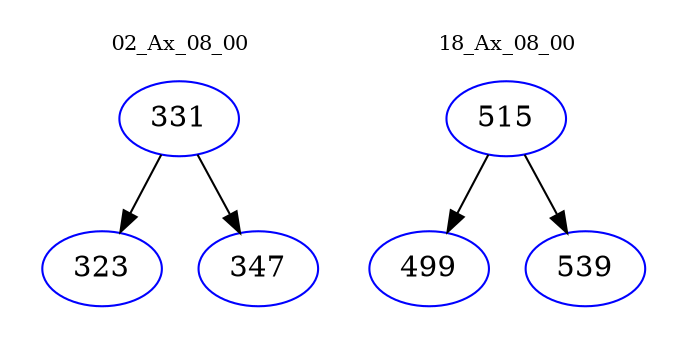digraph{
subgraph cluster_0 {
color = white
label = "02_Ax_08_00";
fontsize=10;
T0_331 [label="331", color="blue"]
T0_331 -> T0_323 [color="black"]
T0_323 [label="323", color="blue"]
T0_331 -> T0_347 [color="black"]
T0_347 [label="347", color="blue"]
}
subgraph cluster_1 {
color = white
label = "18_Ax_08_00";
fontsize=10;
T1_515 [label="515", color="blue"]
T1_515 -> T1_499 [color="black"]
T1_499 [label="499", color="blue"]
T1_515 -> T1_539 [color="black"]
T1_539 [label="539", color="blue"]
}
}
